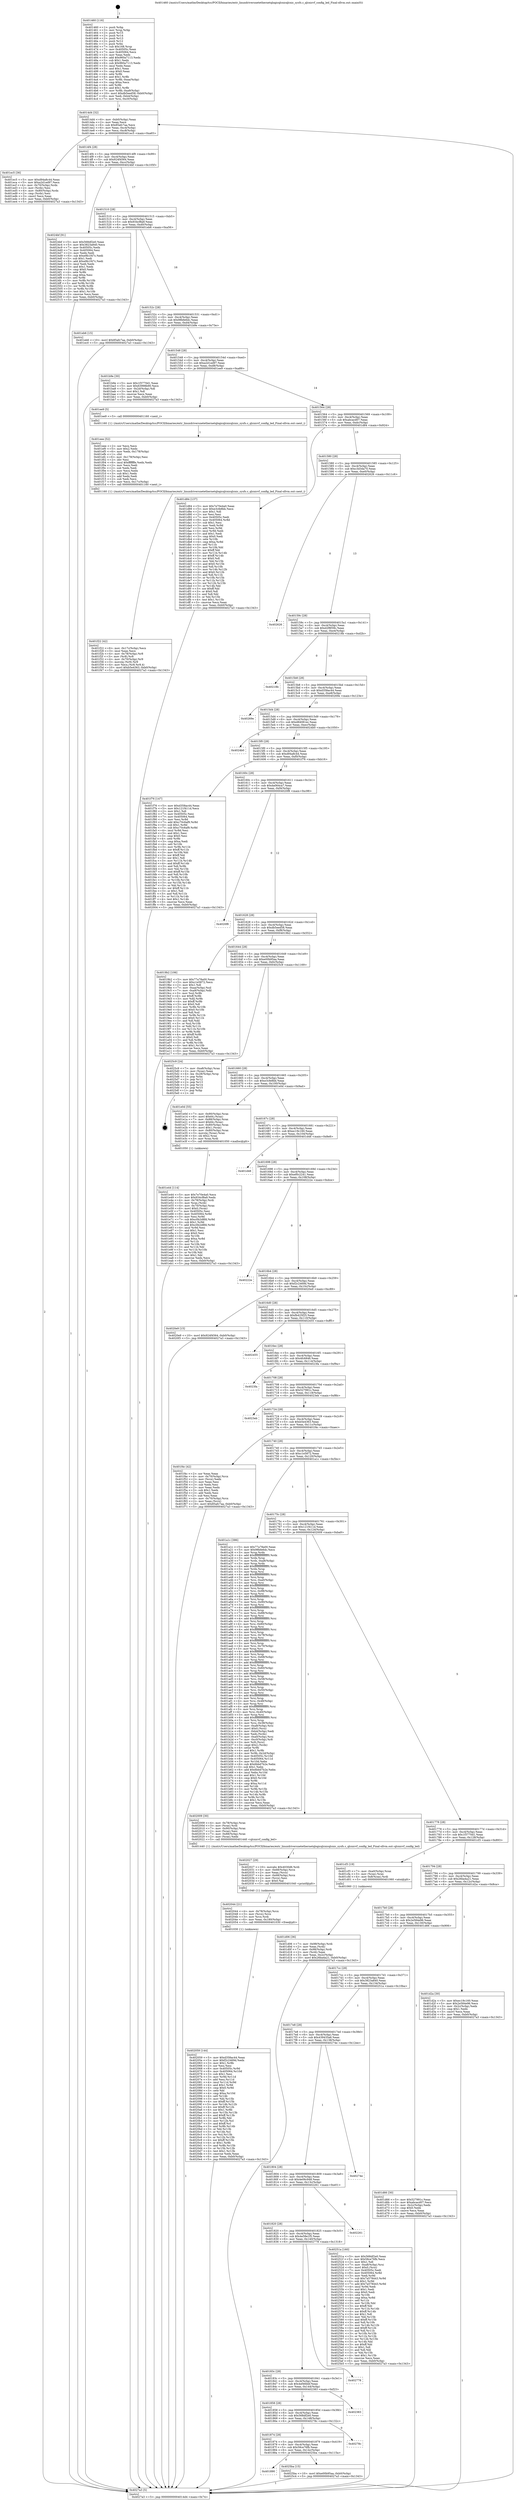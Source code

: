 digraph "0x401460" {
  label = "0x401460 (/mnt/c/Users/mathe/Desktop/tcc/POCII/binaries/extr_linuxdriversnetethernetqlogicqlcnicqlcnic_sysfs.c_qlcnicvf_config_led_Final-ollvm.out::main(0))"
  labelloc = "t"
  node[shape=record]

  Entry [label="",width=0.3,height=0.3,shape=circle,fillcolor=black,style=filled]
  "0x4014d4" [label="{
     0x4014d4 [32]\l
     | [instrs]\l
     &nbsp;&nbsp;0x4014d4 \<+6\>: mov -0xb0(%rbp),%eax\l
     &nbsp;&nbsp;0x4014da \<+2\>: mov %eax,%ecx\l
     &nbsp;&nbsp;0x4014dc \<+6\>: sub $0x85afc7aa,%ecx\l
     &nbsp;&nbsp;0x4014e2 \<+6\>: mov %eax,-0xc4(%rbp)\l
     &nbsp;&nbsp;0x4014e8 \<+6\>: mov %ecx,-0xc8(%rbp)\l
     &nbsp;&nbsp;0x4014ee \<+6\>: je 0000000000401ec5 \<main+0xa65\>\l
  }"]
  "0x401ec5" [label="{
     0x401ec5 [36]\l
     | [instrs]\l
     &nbsp;&nbsp;0x401ec5 \<+5\>: mov $0xd94a8c44,%eax\l
     &nbsp;&nbsp;0x401eca \<+5\>: mov $0xa2d1ed97,%ecx\l
     &nbsp;&nbsp;0x401ecf \<+4\>: mov -0x70(%rbp),%rdx\l
     &nbsp;&nbsp;0x401ed3 \<+2\>: mov (%rdx),%esi\l
     &nbsp;&nbsp;0x401ed5 \<+4\>: mov -0x80(%rbp),%rdx\l
     &nbsp;&nbsp;0x401ed9 \<+2\>: cmp (%rdx),%esi\l
     &nbsp;&nbsp;0x401edb \<+3\>: cmovl %ecx,%eax\l
     &nbsp;&nbsp;0x401ede \<+6\>: mov %eax,-0xb0(%rbp)\l
     &nbsp;&nbsp;0x401ee4 \<+5\>: jmp 00000000004027a3 \<main+0x1343\>\l
  }"]
  "0x4014f4" [label="{
     0x4014f4 [28]\l
     | [instrs]\l
     &nbsp;&nbsp;0x4014f4 \<+5\>: jmp 00000000004014f9 \<main+0x99\>\l
     &nbsp;&nbsp;0x4014f9 \<+6\>: mov -0xc4(%rbp),%eax\l
     &nbsp;&nbsp;0x4014ff \<+5\>: sub $0x924f4564,%eax\l
     &nbsp;&nbsp;0x401504 \<+6\>: mov %eax,-0xcc(%rbp)\l
     &nbsp;&nbsp;0x40150a \<+6\>: je 00000000004024bf \<main+0x105f\>\l
  }"]
  Exit [label="",width=0.3,height=0.3,shape=circle,fillcolor=black,style=filled,peripheries=2]
  "0x4024bf" [label="{
     0x4024bf [91]\l
     | [instrs]\l
     &nbsp;&nbsp;0x4024bf \<+5\>: mov $0x568df2e0,%eax\l
     &nbsp;&nbsp;0x4024c4 \<+5\>: mov $0x3823a840,%ecx\l
     &nbsp;&nbsp;0x4024c9 \<+7\>: mov 0x40505c,%edx\l
     &nbsp;&nbsp;0x4024d0 \<+7\>: mov 0x405064,%esi\l
     &nbsp;&nbsp;0x4024d7 \<+2\>: mov %edx,%edi\l
     &nbsp;&nbsp;0x4024d9 \<+6\>: sub $0xe9b1f47c,%edi\l
     &nbsp;&nbsp;0x4024df \<+3\>: sub $0x1,%edi\l
     &nbsp;&nbsp;0x4024e2 \<+6\>: add $0xe9b1f47c,%edi\l
     &nbsp;&nbsp;0x4024e8 \<+3\>: imul %edi,%edx\l
     &nbsp;&nbsp;0x4024eb \<+3\>: and $0x1,%edx\l
     &nbsp;&nbsp;0x4024ee \<+3\>: cmp $0x0,%edx\l
     &nbsp;&nbsp;0x4024f1 \<+4\>: sete %r8b\l
     &nbsp;&nbsp;0x4024f5 \<+3\>: cmp $0xa,%esi\l
     &nbsp;&nbsp;0x4024f8 \<+4\>: setl %r9b\l
     &nbsp;&nbsp;0x4024fc \<+3\>: mov %r8b,%r10b\l
     &nbsp;&nbsp;0x4024ff \<+3\>: and %r9b,%r10b\l
     &nbsp;&nbsp;0x402502 \<+3\>: xor %r9b,%r8b\l
     &nbsp;&nbsp;0x402505 \<+3\>: or %r8b,%r10b\l
     &nbsp;&nbsp;0x402508 \<+4\>: test $0x1,%r10b\l
     &nbsp;&nbsp;0x40250c \<+3\>: cmovne %ecx,%eax\l
     &nbsp;&nbsp;0x40250f \<+6\>: mov %eax,-0xb0(%rbp)\l
     &nbsp;&nbsp;0x402515 \<+5\>: jmp 00000000004027a3 \<main+0x1343\>\l
  }"]
  "0x401510" [label="{
     0x401510 [28]\l
     | [instrs]\l
     &nbsp;&nbsp;0x401510 \<+5\>: jmp 0000000000401515 \<main+0xb5\>\l
     &nbsp;&nbsp;0x401515 \<+6\>: mov -0xc4(%rbp),%eax\l
     &nbsp;&nbsp;0x40151b \<+5\>: sub $0x934cf8a9,%eax\l
     &nbsp;&nbsp;0x401520 \<+6\>: mov %eax,-0xd0(%rbp)\l
     &nbsp;&nbsp;0x401526 \<+6\>: je 0000000000401eb6 \<main+0xa56\>\l
  }"]
  "0x401890" [label="{
     0x401890\l
  }", style=dashed]
  "0x401eb6" [label="{
     0x401eb6 [15]\l
     | [instrs]\l
     &nbsp;&nbsp;0x401eb6 \<+10\>: movl $0x85afc7aa,-0xb0(%rbp)\l
     &nbsp;&nbsp;0x401ec0 \<+5\>: jmp 00000000004027a3 \<main+0x1343\>\l
  }"]
  "0x40152c" [label="{
     0x40152c [28]\l
     | [instrs]\l
     &nbsp;&nbsp;0x40152c \<+5\>: jmp 0000000000401531 \<main+0xd1\>\l
     &nbsp;&nbsp;0x401531 \<+6\>: mov -0xc4(%rbp),%eax\l
     &nbsp;&nbsp;0x401537 \<+5\>: sub $0x98bfe6dc,%eax\l
     &nbsp;&nbsp;0x40153c \<+6\>: mov %eax,-0xd4(%rbp)\l
     &nbsp;&nbsp;0x401542 \<+6\>: je 0000000000401b9e \<main+0x73e\>\l
  }"]
  "0x4025ba" [label="{
     0x4025ba [15]\l
     | [instrs]\l
     &nbsp;&nbsp;0x4025ba \<+10\>: movl $0xe00b95aa,-0xb0(%rbp)\l
     &nbsp;&nbsp;0x4025c4 \<+5\>: jmp 00000000004027a3 \<main+0x1343\>\l
  }"]
  "0x401b9e" [label="{
     0x401b9e [30]\l
     | [instrs]\l
     &nbsp;&nbsp;0x401b9e \<+5\>: mov $0x1f3770d1,%eax\l
     &nbsp;&nbsp;0x401ba3 \<+5\>: mov $0x63998b90,%ecx\l
     &nbsp;&nbsp;0x401ba8 \<+3\>: mov -0x2d(%rbp),%dl\l
     &nbsp;&nbsp;0x401bab \<+3\>: test $0x1,%dl\l
     &nbsp;&nbsp;0x401bae \<+3\>: cmovne %ecx,%eax\l
     &nbsp;&nbsp;0x401bb1 \<+6\>: mov %eax,-0xb0(%rbp)\l
     &nbsp;&nbsp;0x401bb7 \<+5\>: jmp 00000000004027a3 \<main+0x1343\>\l
  }"]
  "0x401548" [label="{
     0x401548 [28]\l
     | [instrs]\l
     &nbsp;&nbsp;0x401548 \<+5\>: jmp 000000000040154d \<main+0xed\>\l
     &nbsp;&nbsp;0x40154d \<+6\>: mov -0xc4(%rbp),%eax\l
     &nbsp;&nbsp;0x401553 \<+5\>: sub $0xa2d1ed97,%eax\l
     &nbsp;&nbsp;0x401558 \<+6\>: mov %eax,-0xd8(%rbp)\l
     &nbsp;&nbsp;0x40155e \<+6\>: je 0000000000401ee9 \<main+0xa89\>\l
  }"]
  "0x401874" [label="{
     0x401874 [28]\l
     | [instrs]\l
     &nbsp;&nbsp;0x401874 \<+5\>: jmp 0000000000401879 \<main+0x419\>\l
     &nbsp;&nbsp;0x401879 \<+6\>: mov -0xc4(%rbp),%eax\l
     &nbsp;&nbsp;0x40187f \<+5\>: sub $0x58ce76fb,%eax\l
     &nbsp;&nbsp;0x401884 \<+6\>: mov %eax,-0x14c(%rbp)\l
     &nbsp;&nbsp;0x40188a \<+6\>: je 00000000004025ba \<main+0x115a\>\l
  }"]
  "0x401ee9" [label="{
     0x401ee9 [5]\l
     | [instrs]\l
     &nbsp;&nbsp;0x401ee9 \<+5\>: call 0000000000401160 \<next_i\>\l
     | [calls]\l
     &nbsp;&nbsp;0x401160 \{1\} (/mnt/c/Users/mathe/Desktop/tcc/POCII/binaries/extr_linuxdriversnetethernetqlogicqlcnicqlcnic_sysfs.c_qlcnicvf_config_led_Final-ollvm.out::next_i)\l
  }"]
  "0x401564" [label="{
     0x401564 [28]\l
     | [instrs]\l
     &nbsp;&nbsp;0x401564 \<+5\>: jmp 0000000000401569 \<main+0x109\>\l
     &nbsp;&nbsp;0x401569 \<+6\>: mov -0xc4(%rbp),%eax\l
     &nbsp;&nbsp;0x40156f \<+5\>: sub $0xabcacd07,%eax\l
     &nbsp;&nbsp;0x401574 \<+6\>: mov %eax,-0xdc(%rbp)\l
     &nbsp;&nbsp;0x40157a \<+6\>: je 0000000000401d84 \<main+0x924\>\l
  }"]
  "0x40278c" [label="{
     0x40278c\l
  }", style=dashed]
  "0x401d84" [label="{
     0x401d84 [137]\l
     | [instrs]\l
     &nbsp;&nbsp;0x401d84 \<+5\>: mov $0x7e70e4a0,%eax\l
     &nbsp;&nbsp;0x401d89 \<+5\>: mov $0xe3cfe8bb,%ecx\l
     &nbsp;&nbsp;0x401d8e \<+2\>: mov $0x1,%dl\l
     &nbsp;&nbsp;0x401d90 \<+2\>: xor %esi,%esi\l
     &nbsp;&nbsp;0x401d92 \<+7\>: mov 0x40505c,%edi\l
     &nbsp;&nbsp;0x401d99 \<+8\>: mov 0x405064,%r8d\l
     &nbsp;&nbsp;0x401da1 \<+3\>: sub $0x1,%esi\l
     &nbsp;&nbsp;0x401da4 \<+3\>: mov %edi,%r9d\l
     &nbsp;&nbsp;0x401da7 \<+3\>: add %esi,%r9d\l
     &nbsp;&nbsp;0x401daa \<+4\>: imul %r9d,%edi\l
     &nbsp;&nbsp;0x401dae \<+3\>: and $0x1,%edi\l
     &nbsp;&nbsp;0x401db1 \<+3\>: cmp $0x0,%edi\l
     &nbsp;&nbsp;0x401db4 \<+4\>: sete %r10b\l
     &nbsp;&nbsp;0x401db8 \<+4\>: cmp $0xa,%r8d\l
     &nbsp;&nbsp;0x401dbc \<+4\>: setl %r11b\l
     &nbsp;&nbsp;0x401dc0 \<+3\>: mov %r10b,%bl\l
     &nbsp;&nbsp;0x401dc3 \<+3\>: xor $0xff,%bl\l
     &nbsp;&nbsp;0x401dc6 \<+3\>: mov %r11b,%r14b\l
     &nbsp;&nbsp;0x401dc9 \<+4\>: xor $0xff,%r14b\l
     &nbsp;&nbsp;0x401dcd \<+3\>: xor $0x0,%dl\l
     &nbsp;&nbsp;0x401dd0 \<+3\>: mov %bl,%r15b\l
     &nbsp;&nbsp;0x401dd3 \<+4\>: and $0x0,%r15b\l
     &nbsp;&nbsp;0x401dd7 \<+3\>: and %dl,%r10b\l
     &nbsp;&nbsp;0x401dda \<+3\>: mov %r14b,%r12b\l
     &nbsp;&nbsp;0x401ddd \<+4\>: and $0x0,%r12b\l
     &nbsp;&nbsp;0x401de1 \<+3\>: and %dl,%r11b\l
     &nbsp;&nbsp;0x401de4 \<+3\>: or %r10b,%r15b\l
     &nbsp;&nbsp;0x401de7 \<+3\>: or %r11b,%r12b\l
     &nbsp;&nbsp;0x401dea \<+3\>: xor %r12b,%r15b\l
     &nbsp;&nbsp;0x401ded \<+3\>: or %r14b,%bl\l
     &nbsp;&nbsp;0x401df0 \<+3\>: xor $0xff,%bl\l
     &nbsp;&nbsp;0x401df3 \<+3\>: or $0x0,%dl\l
     &nbsp;&nbsp;0x401df6 \<+2\>: and %dl,%bl\l
     &nbsp;&nbsp;0x401df8 \<+3\>: or %bl,%r15b\l
     &nbsp;&nbsp;0x401dfb \<+4\>: test $0x1,%r15b\l
     &nbsp;&nbsp;0x401dff \<+3\>: cmovne %ecx,%eax\l
     &nbsp;&nbsp;0x401e02 \<+6\>: mov %eax,-0xb0(%rbp)\l
     &nbsp;&nbsp;0x401e08 \<+5\>: jmp 00000000004027a3 \<main+0x1343\>\l
  }"]
  "0x401580" [label="{
     0x401580 [28]\l
     | [instrs]\l
     &nbsp;&nbsp;0x401580 \<+5\>: jmp 0000000000401585 \<main+0x125\>\l
     &nbsp;&nbsp;0x401585 \<+6\>: mov -0xc4(%rbp),%eax\l
     &nbsp;&nbsp;0x40158b \<+5\>: sub $0xc3d3da70,%eax\l
     &nbsp;&nbsp;0x401590 \<+6\>: mov %eax,-0xe0(%rbp)\l
     &nbsp;&nbsp;0x401596 \<+6\>: je 0000000000402626 \<main+0x11c6\>\l
  }"]
  "0x401858" [label="{
     0x401858 [28]\l
     | [instrs]\l
     &nbsp;&nbsp;0x401858 \<+5\>: jmp 000000000040185d \<main+0x3fd\>\l
     &nbsp;&nbsp;0x40185d \<+6\>: mov -0xc4(%rbp),%eax\l
     &nbsp;&nbsp;0x401863 \<+5\>: sub $0x568df2e0,%eax\l
     &nbsp;&nbsp;0x401868 \<+6\>: mov %eax,-0x148(%rbp)\l
     &nbsp;&nbsp;0x40186e \<+6\>: je 000000000040278c \<main+0x132c\>\l
  }"]
  "0x402626" [label="{
     0x402626\l
  }", style=dashed]
  "0x40159c" [label="{
     0x40159c [28]\l
     | [instrs]\l
     &nbsp;&nbsp;0x40159c \<+5\>: jmp 00000000004015a1 \<main+0x141\>\l
     &nbsp;&nbsp;0x4015a1 \<+6\>: mov -0xc4(%rbp),%eax\l
     &nbsp;&nbsp;0x4015a7 \<+5\>: sub $0xd2f8f39c,%eax\l
     &nbsp;&nbsp;0x4015ac \<+6\>: mov %eax,-0xe4(%rbp)\l
     &nbsp;&nbsp;0x4015b2 \<+6\>: je 000000000040218b \<main+0xd2b\>\l
  }"]
  "0x402383" [label="{
     0x402383\l
  }", style=dashed]
  "0x40218b" [label="{
     0x40218b\l
  }", style=dashed]
  "0x4015b8" [label="{
     0x4015b8 [28]\l
     | [instrs]\l
     &nbsp;&nbsp;0x4015b8 \<+5\>: jmp 00000000004015bd \<main+0x15d\>\l
     &nbsp;&nbsp;0x4015bd \<+6\>: mov -0xc4(%rbp),%eax\l
     &nbsp;&nbsp;0x4015c3 \<+5\>: sub $0xd358ac44,%eax\l
     &nbsp;&nbsp;0x4015c8 \<+6\>: mov %eax,-0xe8(%rbp)\l
     &nbsp;&nbsp;0x4015ce \<+6\>: je 000000000040269e \<main+0x123e\>\l
  }"]
  "0x40183c" [label="{
     0x40183c [28]\l
     | [instrs]\l
     &nbsp;&nbsp;0x40183c \<+5\>: jmp 0000000000401841 \<main+0x3e1\>\l
     &nbsp;&nbsp;0x401841 \<+6\>: mov -0xc4(%rbp),%eax\l
     &nbsp;&nbsp;0x401847 \<+5\>: sub $0x4ef46bbf,%eax\l
     &nbsp;&nbsp;0x40184c \<+6\>: mov %eax,-0x144(%rbp)\l
     &nbsp;&nbsp;0x401852 \<+6\>: je 0000000000402383 \<main+0xf23\>\l
  }"]
  "0x40269e" [label="{
     0x40269e\l
  }", style=dashed]
  "0x4015d4" [label="{
     0x4015d4 [28]\l
     | [instrs]\l
     &nbsp;&nbsp;0x4015d4 \<+5\>: jmp 00000000004015d9 \<main+0x179\>\l
     &nbsp;&nbsp;0x4015d9 \<+6\>: mov -0xc4(%rbp),%eax\l
     &nbsp;&nbsp;0x4015df \<+5\>: sub $0xd84081ec,%eax\l
     &nbsp;&nbsp;0x4015e4 \<+6\>: mov %eax,-0xec(%rbp)\l
     &nbsp;&nbsp;0x4015ea \<+6\>: je 00000000004024b0 \<main+0x1050\>\l
  }"]
  "0x402778" [label="{
     0x402778\l
  }", style=dashed]
  "0x4024b0" [label="{
     0x4024b0\l
  }", style=dashed]
  "0x4015f0" [label="{
     0x4015f0 [28]\l
     | [instrs]\l
     &nbsp;&nbsp;0x4015f0 \<+5\>: jmp 00000000004015f5 \<main+0x195\>\l
     &nbsp;&nbsp;0x4015f5 \<+6\>: mov -0xc4(%rbp),%eax\l
     &nbsp;&nbsp;0x4015fb \<+5\>: sub $0xd94a8c44,%eax\l
     &nbsp;&nbsp;0x401600 \<+6\>: mov %eax,-0xf0(%rbp)\l
     &nbsp;&nbsp;0x401606 \<+6\>: je 0000000000401f76 \<main+0xb16\>\l
  }"]
  "0x401820" [label="{
     0x401820 [28]\l
     | [instrs]\l
     &nbsp;&nbsp;0x401820 \<+5\>: jmp 0000000000401825 \<main+0x3c5\>\l
     &nbsp;&nbsp;0x401825 \<+6\>: mov -0xc4(%rbp),%eax\l
     &nbsp;&nbsp;0x40182b \<+5\>: sub $0x4e58e1f5,%eax\l
     &nbsp;&nbsp;0x401830 \<+6\>: mov %eax,-0x140(%rbp)\l
     &nbsp;&nbsp;0x401836 \<+6\>: je 0000000000402778 \<main+0x1318\>\l
  }"]
  "0x401f76" [label="{
     0x401f76 [147]\l
     | [instrs]\l
     &nbsp;&nbsp;0x401f76 \<+5\>: mov $0xd358ac44,%eax\l
     &nbsp;&nbsp;0x401f7b \<+5\>: mov $0x121f411d,%ecx\l
     &nbsp;&nbsp;0x401f80 \<+2\>: mov $0x1,%dl\l
     &nbsp;&nbsp;0x401f82 \<+7\>: mov 0x40505c,%esi\l
     &nbsp;&nbsp;0x401f89 \<+7\>: mov 0x405064,%edi\l
     &nbsp;&nbsp;0x401f90 \<+3\>: mov %esi,%r8d\l
     &nbsp;&nbsp;0x401f93 \<+7\>: add $0xc70c6af9,%r8d\l
     &nbsp;&nbsp;0x401f9a \<+4\>: sub $0x1,%r8d\l
     &nbsp;&nbsp;0x401f9e \<+7\>: sub $0xc70c6af9,%r8d\l
     &nbsp;&nbsp;0x401fa5 \<+4\>: imul %r8d,%esi\l
     &nbsp;&nbsp;0x401fa9 \<+3\>: and $0x1,%esi\l
     &nbsp;&nbsp;0x401fac \<+3\>: cmp $0x0,%esi\l
     &nbsp;&nbsp;0x401faf \<+4\>: sete %r9b\l
     &nbsp;&nbsp;0x401fb3 \<+3\>: cmp $0xa,%edi\l
     &nbsp;&nbsp;0x401fb6 \<+4\>: setl %r10b\l
     &nbsp;&nbsp;0x401fba \<+3\>: mov %r9b,%r11b\l
     &nbsp;&nbsp;0x401fbd \<+4\>: xor $0xff,%r11b\l
     &nbsp;&nbsp;0x401fc1 \<+3\>: mov %r10b,%bl\l
     &nbsp;&nbsp;0x401fc4 \<+3\>: xor $0xff,%bl\l
     &nbsp;&nbsp;0x401fc7 \<+3\>: xor $0x1,%dl\l
     &nbsp;&nbsp;0x401fca \<+3\>: mov %r11b,%r14b\l
     &nbsp;&nbsp;0x401fcd \<+4\>: and $0xff,%r14b\l
     &nbsp;&nbsp;0x401fd1 \<+3\>: and %dl,%r9b\l
     &nbsp;&nbsp;0x401fd4 \<+3\>: mov %bl,%r15b\l
     &nbsp;&nbsp;0x401fd7 \<+4\>: and $0xff,%r15b\l
     &nbsp;&nbsp;0x401fdb \<+3\>: and %dl,%r10b\l
     &nbsp;&nbsp;0x401fde \<+3\>: or %r9b,%r14b\l
     &nbsp;&nbsp;0x401fe1 \<+3\>: or %r10b,%r15b\l
     &nbsp;&nbsp;0x401fe4 \<+3\>: xor %r15b,%r14b\l
     &nbsp;&nbsp;0x401fe7 \<+3\>: or %bl,%r11b\l
     &nbsp;&nbsp;0x401fea \<+4\>: xor $0xff,%r11b\l
     &nbsp;&nbsp;0x401fee \<+3\>: or $0x1,%dl\l
     &nbsp;&nbsp;0x401ff1 \<+3\>: and %dl,%r11b\l
     &nbsp;&nbsp;0x401ff4 \<+3\>: or %r11b,%r14b\l
     &nbsp;&nbsp;0x401ff7 \<+4\>: test $0x1,%r14b\l
     &nbsp;&nbsp;0x401ffb \<+3\>: cmovne %ecx,%eax\l
     &nbsp;&nbsp;0x401ffe \<+6\>: mov %eax,-0xb0(%rbp)\l
     &nbsp;&nbsp;0x402004 \<+5\>: jmp 00000000004027a3 \<main+0x1343\>\l
  }"]
  "0x40160c" [label="{
     0x40160c [28]\l
     | [instrs]\l
     &nbsp;&nbsp;0x40160c \<+5\>: jmp 0000000000401611 \<main+0x1b1\>\l
     &nbsp;&nbsp;0x401611 \<+6\>: mov -0xc4(%rbp),%eax\l
     &nbsp;&nbsp;0x401617 \<+5\>: sub $0xda064ca7,%eax\l
     &nbsp;&nbsp;0x40161c \<+6\>: mov %eax,-0xf4(%rbp)\l
     &nbsp;&nbsp;0x401622 \<+6\>: je 00000000004020f8 \<main+0xc98\>\l
  }"]
  "0x402261" [label="{
     0x402261\l
  }", style=dashed]
  "0x4020f8" [label="{
     0x4020f8\l
  }", style=dashed]
  "0x401628" [label="{
     0x401628 [28]\l
     | [instrs]\l
     &nbsp;&nbsp;0x401628 \<+5\>: jmp 000000000040162d \<main+0x1cd\>\l
     &nbsp;&nbsp;0x40162d \<+6\>: mov -0xc4(%rbp),%eax\l
     &nbsp;&nbsp;0x401633 \<+5\>: sub $0xdb5eed58,%eax\l
     &nbsp;&nbsp;0x401638 \<+6\>: mov %eax,-0xf8(%rbp)\l
     &nbsp;&nbsp;0x40163e \<+6\>: je 00000000004019b2 \<main+0x552\>\l
  }"]
  "0x401804" [label="{
     0x401804 [28]\l
     | [instrs]\l
     &nbsp;&nbsp;0x401804 \<+5\>: jmp 0000000000401809 \<main+0x3a9\>\l
     &nbsp;&nbsp;0x401809 \<+6\>: mov -0xc4(%rbp),%eax\l
     &nbsp;&nbsp;0x40180f \<+5\>: sub $0x4e06c948,%eax\l
     &nbsp;&nbsp;0x401814 \<+6\>: mov %eax,-0x13c(%rbp)\l
     &nbsp;&nbsp;0x40181a \<+6\>: je 0000000000402261 \<main+0xe01\>\l
  }"]
  "0x4019b2" [label="{
     0x4019b2 [106]\l
     | [instrs]\l
     &nbsp;&nbsp;0x4019b2 \<+5\>: mov $0x77a78a00,%eax\l
     &nbsp;&nbsp;0x4019b7 \<+5\>: mov $0xc1e5872,%ecx\l
     &nbsp;&nbsp;0x4019bc \<+2\>: mov $0x1,%dl\l
     &nbsp;&nbsp;0x4019be \<+7\>: mov -0xaa(%rbp),%sil\l
     &nbsp;&nbsp;0x4019c5 \<+7\>: mov -0xa9(%rbp),%dil\l
     &nbsp;&nbsp;0x4019cc \<+3\>: mov %sil,%r8b\l
     &nbsp;&nbsp;0x4019cf \<+4\>: xor $0xff,%r8b\l
     &nbsp;&nbsp;0x4019d3 \<+3\>: mov %dil,%r9b\l
     &nbsp;&nbsp;0x4019d6 \<+4\>: xor $0xff,%r9b\l
     &nbsp;&nbsp;0x4019da \<+3\>: xor $0x0,%dl\l
     &nbsp;&nbsp;0x4019dd \<+3\>: mov %r8b,%r10b\l
     &nbsp;&nbsp;0x4019e0 \<+4\>: and $0x0,%r10b\l
     &nbsp;&nbsp;0x4019e4 \<+3\>: and %dl,%sil\l
     &nbsp;&nbsp;0x4019e7 \<+3\>: mov %r9b,%r11b\l
     &nbsp;&nbsp;0x4019ea \<+4\>: and $0x0,%r11b\l
     &nbsp;&nbsp;0x4019ee \<+3\>: and %dl,%dil\l
     &nbsp;&nbsp;0x4019f1 \<+3\>: or %sil,%r10b\l
     &nbsp;&nbsp;0x4019f4 \<+3\>: or %dil,%r11b\l
     &nbsp;&nbsp;0x4019f7 \<+3\>: xor %r11b,%r10b\l
     &nbsp;&nbsp;0x4019fa \<+3\>: or %r9b,%r8b\l
     &nbsp;&nbsp;0x4019fd \<+4\>: xor $0xff,%r8b\l
     &nbsp;&nbsp;0x401a01 \<+3\>: or $0x0,%dl\l
     &nbsp;&nbsp;0x401a04 \<+3\>: and %dl,%r8b\l
     &nbsp;&nbsp;0x401a07 \<+3\>: or %r8b,%r10b\l
     &nbsp;&nbsp;0x401a0a \<+4\>: test $0x1,%r10b\l
     &nbsp;&nbsp;0x401a0e \<+3\>: cmovne %ecx,%eax\l
     &nbsp;&nbsp;0x401a11 \<+6\>: mov %eax,-0xb0(%rbp)\l
     &nbsp;&nbsp;0x401a17 \<+5\>: jmp 00000000004027a3 \<main+0x1343\>\l
  }"]
  "0x401644" [label="{
     0x401644 [28]\l
     | [instrs]\l
     &nbsp;&nbsp;0x401644 \<+5\>: jmp 0000000000401649 \<main+0x1e9\>\l
     &nbsp;&nbsp;0x401649 \<+6\>: mov -0xc4(%rbp),%eax\l
     &nbsp;&nbsp;0x40164f \<+5\>: sub $0xe00b95aa,%eax\l
     &nbsp;&nbsp;0x401654 \<+6\>: mov %eax,-0xfc(%rbp)\l
     &nbsp;&nbsp;0x40165a \<+6\>: je 00000000004025c9 \<main+0x1169\>\l
  }"]
  "0x4027a3" [label="{
     0x4027a3 [5]\l
     | [instrs]\l
     &nbsp;&nbsp;0x4027a3 \<+5\>: jmp 00000000004014d4 \<main+0x74\>\l
  }"]
  "0x401460" [label="{
     0x401460 [116]\l
     | [instrs]\l
     &nbsp;&nbsp;0x401460 \<+1\>: push %rbp\l
     &nbsp;&nbsp;0x401461 \<+3\>: mov %rsp,%rbp\l
     &nbsp;&nbsp;0x401464 \<+2\>: push %r15\l
     &nbsp;&nbsp;0x401466 \<+2\>: push %r14\l
     &nbsp;&nbsp;0x401468 \<+2\>: push %r13\l
     &nbsp;&nbsp;0x40146a \<+2\>: push %r12\l
     &nbsp;&nbsp;0x40146c \<+1\>: push %rbx\l
     &nbsp;&nbsp;0x40146d \<+7\>: sub $0x168,%rsp\l
     &nbsp;&nbsp;0x401474 \<+7\>: mov 0x40505c,%eax\l
     &nbsp;&nbsp;0x40147b \<+7\>: mov 0x405064,%ecx\l
     &nbsp;&nbsp;0x401482 \<+2\>: mov %eax,%edx\l
     &nbsp;&nbsp;0x401484 \<+6\>: add $0x960a7113,%edx\l
     &nbsp;&nbsp;0x40148a \<+3\>: sub $0x1,%edx\l
     &nbsp;&nbsp;0x40148d \<+6\>: sub $0x960a7113,%edx\l
     &nbsp;&nbsp;0x401493 \<+3\>: imul %edx,%eax\l
     &nbsp;&nbsp;0x401496 \<+3\>: and $0x1,%eax\l
     &nbsp;&nbsp;0x401499 \<+3\>: cmp $0x0,%eax\l
     &nbsp;&nbsp;0x40149c \<+4\>: sete %r8b\l
     &nbsp;&nbsp;0x4014a0 \<+4\>: and $0x1,%r8b\l
     &nbsp;&nbsp;0x4014a4 \<+7\>: mov %r8b,-0xaa(%rbp)\l
     &nbsp;&nbsp;0x4014ab \<+3\>: cmp $0xa,%ecx\l
     &nbsp;&nbsp;0x4014ae \<+4\>: setl %r8b\l
     &nbsp;&nbsp;0x4014b2 \<+4\>: and $0x1,%r8b\l
     &nbsp;&nbsp;0x4014b6 \<+7\>: mov %r8b,-0xa9(%rbp)\l
     &nbsp;&nbsp;0x4014bd \<+10\>: movl $0xdb5eed58,-0xb0(%rbp)\l
     &nbsp;&nbsp;0x4014c7 \<+6\>: mov %edi,-0xb4(%rbp)\l
     &nbsp;&nbsp;0x4014cd \<+7\>: mov %rsi,-0xc0(%rbp)\l
  }"]
  "0x40274e" [label="{
     0x40274e\l
  }", style=dashed]
  "0x4025c9" [label="{
     0x4025c9 [24]\l
     | [instrs]\l
     &nbsp;&nbsp;0x4025c9 \<+7\>: mov -0xa8(%rbp),%rax\l
     &nbsp;&nbsp;0x4025d0 \<+2\>: mov (%rax),%eax\l
     &nbsp;&nbsp;0x4025d2 \<+4\>: lea -0x28(%rbp),%rsp\l
     &nbsp;&nbsp;0x4025d6 \<+1\>: pop %rbx\l
     &nbsp;&nbsp;0x4025d7 \<+2\>: pop %r12\l
     &nbsp;&nbsp;0x4025d9 \<+2\>: pop %r13\l
     &nbsp;&nbsp;0x4025db \<+2\>: pop %r14\l
     &nbsp;&nbsp;0x4025dd \<+2\>: pop %r15\l
     &nbsp;&nbsp;0x4025df \<+1\>: pop %rbp\l
     &nbsp;&nbsp;0x4025e0 \<+1\>: ret\l
  }"]
  "0x401660" [label="{
     0x401660 [28]\l
     | [instrs]\l
     &nbsp;&nbsp;0x401660 \<+5\>: jmp 0000000000401665 \<main+0x205\>\l
     &nbsp;&nbsp;0x401665 \<+6\>: mov -0xc4(%rbp),%eax\l
     &nbsp;&nbsp;0x40166b \<+5\>: sub $0xe3cfe8bb,%eax\l
     &nbsp;&nbsp;0x401670 \<+6\>: mov %eax,-0x100(%rbp)\l
     &nbsp;&nbsp;0x401676 \<+6\>: je 0000000000401e0d \<main+0x9ad\>\l
  }"]
  "0x4017e8" [label="{
     0x4017e8 [28]\l
     | [instrs]\l
     &nbsp;&nbsp;0x4017e8 \<+5\>: jmp 00000000004017ed \<main+0x38d\>\l
     &nbsp;&nbsp;0x4017ed \<+6\>: mov -0xc4(%rbp),%eax\l
     &nbsp;&nbsp;0x4017f3 \<+5\>: sub $0x439435a6,%eax\l
     &nbsp;&nbsp;0x4017f8 \<+6\>: mov %eax,-0x138(%rbp)\l
     &nbsp;&nbsp;0x4017fe \<+6\>: je 000000000040274e \<main+0x12ee\>\l
  }"]
  "0x401e0d" [label="{
     0x401e0d [55]\l
     | [instrs]\l
     &nbsp;&nbsp;0x401e0d \<+7\>: mov -0x90(%rbp),%rax\l
     &nbsp;&nbsp;0x401e14 \<+6\>: movl $0x64,(%rax)\l
     &nbsp;&nbsp;0x401e1a \<+7\>: mov -0x88(%rbp),%rax\l
     &nbsp;&nbsp;0x401e21 \<+6\>: movl $0x64,(%rax)\l
     &nbsp;&nbsp;0x401e27 \<+4\>: mov -0x80(%rbp),%rax\l
     &nbsp;&nbsp;0x401e2b \<+6\>: movl $0x1,(%rax)\l
     &nbsp;&nbsp;0x401e31 \<+4\>: mov -0x80(%rbp),%rax\l
     &nbsp;&nbsp;0x401e35 \<+3\>: movslq (%rax),%rax\l
     &nbsp;&nbsp;0x401e38 \<+4\>: shl $0x2,%rax\l
     &nbsp;&nbsp;0x401e3c \<+3\>: mov %rax,%rdi\l
     &nbsp;&nbsp;0x401e3f \<+5\>: call 0000000000401050 \<malloc@plt\>\l
     | [calls]\l
     &nbsp;&nbsp;0x401050 \{1\} (unknown)\l
  }"]
  "0x40167c" [label="{
     0x40167c [28]\l
     | [instrs]\l
     &nbsp;&nbsp;0x40167c \<+5\>: jmp 0000000000401681 \<main+0x221\>\l
     &nbsp;&nbsp;0x401681 \<+6\>: mov -0xc4(%rbp),%eax\l
     &nbsp;&nbsp;0x401687 \<+5\>: sub $0xec19c160,%eax\l
     &nbsp;&nbsp;0x40168c \<+6\>: mov %eax,-0x104(%rbp)\l
     &nbsp;&nbsp;0x401692 \<+6\>: je 0000000000401d48 \<main+0x8e8\>\l
  }"]
  "0x40251a" [label="{
     0x40251a [160]\l
     | [instrs]\l
     &nbsp;&nbsp;0x40251a \<+5\>: mov $0x568df2e0,%eax\l
     &nbsp;&nbsp;0x40251f \<+5\>: mov $0x58ce76fb,%ecx\l
     &nbsp;&nbsp;0x402524 \<+2\>: mov $0x1,%dl\l
     &nbsp;&nbsp;0x402526 \<+7\>: mov -0xa8(%rbp),%rsi\l
     &nbsp;&nbsp;0x40252d \<+6\>: movl $0x0,(%rsi)\l
     &nbsp;&nbsp;0x402533 \<+7\>: mov 0x40505c,%edi\l
     &nbsp;&nbsp;0x40253a \<+8\>: mov 0x405064,%r8d\l
     &nbsp;&nbsp;0x402542 \<+3\>: mov %edi,%r9d\l
     &nbsp;&nbsp;0x402545 \<+7\>: sub $0x7a578443,%r9d\l
     &nbsp;&nbsp;0x40254c \<+4\>: sub $0x1,%r9d\l
     &nbsp;&nbsp;0x402550 \<+7\>: add $0x7a578443,%r9d\l
     &nbsp;&nbsp;0x402557 \<+4\>: imul %r9d,%edi\l
     &nbsp;&nbsp;0x40255b \<+3\>: and $0x1,%edi\l
     &nbsp;&nbsp;0x40255e \<+3\>: cmp $0x0,%edi\l
     &nbsp;&nbsp;0x402561 \<+4\>: sete %r10b\l
     &nbsp;&nbsp;0x402565 \<+4\>: cmp $0xa,%r8d\l
     &nbsp;&nbsp;0x402569 \<+4\>: setl %r11b\l
     &nbsp;&nbsp;0x40256d \<+3\>: mov %r10b,%bl\l
     &nbsp;&nbsp;0x402570 \<+3\>: xor $0xff,%bl\l
     &nbsp;&nbsp;0x402573 \<+3\>: mov %r11b,%r14b\l
     &nbsp;&nbsp;0x402576 \<+4\>: xor $0xff,%r14b\l
     &nbsp;&nbsp;0x40257a \<+3\>: xor $0x1,%dl\l
     &nbsp;&nbsp;0x40257d \<+3\>: mov %bl,%r15b\l
     &nbsp;&nbsp;0x402580 \<+4\>: and $0xff,%r15b\l
     &nbsp;&nbsp;0x402584 \<+3\>: and %dl,%r10b\l
     &nbsp;&nbsp;0x402587 \<+3\>: mov %r14b,%r12b\l
     &nbsp;&nbsp;0x40258a \<+4\>: and $0xff,%r12b\l
     &nbsp;&nbsp;0x40258e \<+3\>: and %dl,%r11b\l
     &nbsp;&nbsp;0x402591 \<+3\>: or %r10b,%r15b\l
     &nbsp;&nbsp;0x402594 \<+3\>: or %r11b,%r12b\l
     &nbsp;&nbsp;0x402597 \<+3\>: xor %r12b,%r15b\l
     &nbsp;&nbsp;0x40259a \<+3\>: or %r14b,%bl\l
     &nbsp;&nbsp;0x40259d \<+3\>: xor $0xff,%bl\l
     &nbsp;&nbsp;0x4025a0 \<+3\>: or $0x1,%dl\l
     &nbsp;&nbsp;0x4025a3 \<+2\>: and %dl,%bl\l
     &nbsp;&nbsp;0x4025a5 \<+3\>: or %bl,%r15b\l
     &nbsp;&nbsp;0x4025a8 \<+4\>: test $0x1,%r15b\l
     &nbsp;&nbsp;0x4025ac \<+3\>: cmovne %ecx,%eax\l
     &nbsp;&nbsp;0x4025af \<+6\>: mov %eax,-0xb0(%rbp)\l
     &nbsp;&nbsp;0x4025b5 \<+5\>: jmp 00000000004027a3 \<main+0x1343\>\l
  }"]
  "0x401d48" [label="{
     0x401d48\l
  }", style=dashed]
  "0x401698" [label="{
     0x401698 [28]\l
     | [instrs]\l
     &nbsp;&nbsp;0x401698 \<+5\>: jmp 000000000040169d \<main+0x23d\>\l
     &nbsp;&nbsp;0x40169d \<+6\>: mov -0xc4(%rbp),%eax\l
     &nbsp;&nbsp;0x4016a3 \<+5\>: sub $0xef0c2241,%eax\l
     &nbsp;&nbsp;0x4016a8 \<+6\>: mov %eax,-0x108(%rbp)\l
     &nbsp;&nbsp;0x4016ae \<+6\>: je 000000000040222e \<main+0xdce\>\l
  }"]
  "0x402059" [label="{
     0x402059 [144]\l
     | [instrs]\l
     &nbsp;&nbsp;0x402059 \<+5\>: mov $0xd358ac44,%eax\l
     &nbsp;&nbsp;0x40205e \<+5\>: mov $0xf2c2469d,%edx\l
     &nbsp;&nbsp;0x402063 \<+3\>: mov $0x1,%r8b\l
     &nbsp;&nbsp;0x402066 \<+2\>: xor %esi,%esi\l
     &nbsp;&nbsp;0x402068 \<+8\>: mov 0x40505c,%r9d\l
     &nbsp;&nbsp;0x402070 \<+8\>: mov 0x405064,%r10d\l
     &nbsp;&nbsp;0x402078 \<+3\>: sub $0x1,%esi\l
     &nbsp;&nbsp;0x40207b \<+3\>: mov %r9d,%r11d\l
     &nbsp;&nbsp;0x40207e \<+3\>: add %esi,%r11d\l
     &nbsp;&nbsp;0x402081 \<+4\>: imul %r11d,%r9d\l
     &nbsp;&nbsp;0x402085 \<+4\>: and $0x1,%r9d\l
     &nbsp;&nbsp;0x402089 \<+4\>: cmp $0x0,%r9d\l
     &nbsp;&nbsp;0x40208d \<+3\>: sete %bl\l
     &nbsp;&nbsp;0x402090 \<+4\>: cmp $0xa,%r10d\l
     &nbsp;&nbsp;0x402094 \<+4\>: setl %r14b\l
     &nbsp;&nbsp;0x402098 \<+3\>: mov %bl,%r15b\l
     &nbsp;&nbsp;0x40209b \<+4\>: xor $0xff,%r15b\l
     &nbsp;&nbsp;0x40209f \<+3\>: mov %r14b,%r12b\l
     &nbsp;&nbsp;0x4020a2 \<+4\>: xor $0xff,%r12b\l
     &nbsp;&nbsp;0x4020a6 \<+4\>: xor $0x1,%r8b\l
     &nbsp;&nbsp;0x4020aa \<+3\>: mov %r15b,%r13b\l
     &nbsp;&nbsp;0x4020ad \<+4\>: and $0xff,%r13b\l
     &nbsp;&nbsp;0x4020b1 \<+3\>: and %r8b,%bl\l
     &nbsp;&nbsp;0x4020b4 \<+3\>: mov %r12b,%cl\l
     &nbsp;&nbsp;0x4020b7 \<+3\>: and $0xff,%cl\l
     &nbsp;&nbsp;0x4020ba \<+3\>: and %r8b,%r14b\l
     &nbsp;&nbsp;0x4020bd \<+3\>: or %bl,%r13b\l
     &nbsp;&nbsp;0x4020c0 \<+3\>: or %r14b,%cl\l
     &nbsp;&nbsp;0x4020c3 \<+3\>: xor %cl,%r13b\l
     &nbsp;&nbsp;0x4020c6 \<+3\>: or %r12b,%r15b\l
     &nbsp;&nbsp;0x4020c9 \<+4\>: xor $0xff,%r15b\l
     &nbsp;&nbsp;0x4020cd \<+4\>: or $0x1,%r8b\l
     &nbsp;&nbsp;0x4020d1 \<+3\>: and %r8b,%r15b\l
     &nbsp;&nbsp;0x4020d4 \<+3\>: or %r15b,%r13b\l
     &nbsp;&nbsp;0x4020d7 \<+4\>: test $0x1,%r13b\l
     &nbsp;&nbsp;0x4020db \<+3\>: cmovne %edx,%eax\l
     &nbsp;&nbsp;0x4020de \<+6\>: mov %eax,-0xb0(%rbp)\l
     &nbsp;&nbsp;0x4020e4 \<+5\>: jmp 00000000004027a3 \<main+0x1343\>\l
  }"]
  "0x40222e" [label="{
     0x40222e\l
  }", style=dashed]
  "0x4016b4" [label="{
     0x4016b4 [28]\l
     | [instrs]\l
     &nbsp;&nbsp;0x4016b4 \<+5\>: jmp 00000000004016b9 \<main+0x259\>\l
     &nbsp;&nbsp;0x4016b9 \<+6\>: mov -0xc4(%rbp),%eax\l
     &nbsp;&nbsp;0x4016bf \<+5\>: sub $0xf2c2469d,%eax\l
     &nbsp;&nbsp;0x4016c4 \<+6\>: mov %eax,-0x10c(%rbp)\l
     &nbsp;&nbsp;0x4016ca \<+6\>: je 00000000004020e9 \<main+0xc89\>\l
  }"]
  "0x402044" [label="{
     0x402044 [21]\l
     | [instrs]\l
     &nbsp;&nbsp;0x402044 \<+4\>: mov -0x78(%rbp),%rcx\l
     &nbsp;&nbsp;0x402048 \<+3\>: mov (%rcx),%rcx\l
     &nbsp;&nbsp;0x40204b \<+3\>: mov %rcx,%rdi\l
     &nbsp;&nbsp;0x40204e \<+6\>: mov %eax,-0x180(%rbp)\l
     &nbsp;&nbsp;0x402054 \<+5\>: call 0000000000401030 \<free@plt\>\l
     | [calls]\l
     &nbsp;&nbsp;0x401030 \{1\} (unknown)\l
  }"]
  "0x4020e9" [label="{
     0x4020e9 [15]\l
     | [instrs]\l
     &nbsp;&nbsp;0x4020e9 \<+10\>: movl $0x924f4564,-0xb0(%rbp)\l
     &nbsp;&nbsp;0x4020f3 \<+5\>: jmp 00000000004027a3 \<main+0x1343\>\l
  }"]
  "0x4016d0" [label="{
     0x4016d0 [28]\l
     | [instrs]\l
     &nbsp;&nbsp;0x4016d0 \<+5\>: jmp 00000000004016d5 \<main+0x275\>\l
     &nbsp;&nbsp;0x4016d5 \<+6\>: mov -0xc4(%rbp),%eax\l
     &nbsp;&nbsp;0x4016db \<+5\>: sub $0xfb425f25,%eax\l
     &nbsp;&nbsp;0x4016e0 \<+6\>: mov %eax,-0x110(%rbp)\l
     &nbsp;&nbsp;0x4016e6 \<+6\>: je 0000000000402455 \<main+0xff5\>\l
  }"]
  "0x402027" [label="{
     0x402027 [29]\l
     | [instrs]\l
     &nbsp;&nbsp;0x402027 \<+10\>: movabs $0x4030d6,%rdi\l
     &nbsp;&nbsp;0x402031 \<+4\>: mov -0x68(%rbp),%rcx\l
     &nbsp;&nbsp;0x402035 \<+2\>: mov %eax,(%rcx)\l
     &nbsp;&nbsp;0x402037 \<+4\>: mov -0x68(%rbp),%rcx\l
     &nbsp;&nbsp;0x40203b \<+2\>: mov (%rcx),%esi\l
     &nbsp;&nbsp;0x40203d \<+2\>: mov $0x0,%al\l
     &nbsp;&nbsp;0x40203f \<+5\>: call 0000000000401040 \<printf@plt\>\l
     | [calls]\l
     &nbsp;&nbsp;0x401040 \{1\} (unknown)\l
  }"]
  "0x402455" [label="{
     0x402455\l
  }", style=dashed]
  "0x4016ec" [label="{
     0x4016ec [28]\l
     | [instrs]\l
     &nbsp;&nbsp;0x4016ec \<+5\>: jmp 00000000004016f1 \<main+0x291\>\l
     &nbsp;&nbsp;0x4016f1 \<+6\>: mov -0xc4(%rbp),%eax\l
     &nbsp;&nbsp;0x4016f7 \<+5\>: sub $0x4fc6846,%eax\l
     &nbsp;&nbsp;0x4016fc \<+6\>: mov %eax,-0x114(%rbp)\l
     &nbsp;&nbsp;0x401702 \<+6\>: je 00000000004023fa \<main+0xf9a\>\l
  }"]
  "0x401f22" [label="{
     0x401f22 [42]\l
     | [instrs]\l
     &nbsp;&nbsp;0x401f22 \<+6\>: mov -0x17c(%rbp),%ecx\l
     &nbsp;&nbsp;0x401f28 \<+3\>: imul %eax,%ecx\l
     &nbsp;&nbsp;0x401f2b \<+4\>: mov -0x78(%rbp),%r8\l
     &nbsp;&nbsp;0x401f2f \<+3\>: mov (%r8),%r8\l
     &nbsp;&nbsp;0x401f32 \<+4\>: mov -0x70(%rbp),%r9\l
     &nbsp;&nbsp;0x401f36 \<+3\>: movslq (%r9),%r9\l
     &nbsp;&nbsp;0x401f39 \<+4\>: mov %ecx,(%r8,%r9,4)\l
     &nbsp;&nbsp;0x401f3d \<+10\>: movl $0xb5e4363,-0xb0(%rbp)\l
     &nbsp;&nbsp;0x401f47 \<+5\>: jmp 00000000004027a3 \<main+0x1343\>\l
  }"]
  "0x4023fa" [label="{
     0x4023fa\l
  }", style=dashed]
  "0x401708" [label="{
     0x401708 [28]\l
     | [instrs]\l
     &nbsp;&nbsp;0x401708 \<+5\>: jmp 000000000040170d \<main+0x2ad\>\l
     &nbsp;&nbsp;0x40170d \<+6\>: mov -0xc4(%rbp),%eax\l
     &nbsp;&nbsp;0x401713 \<+5\>: sub $0x527991c,%eax\l
     &nbsp;&nbsp;0x401718 \<+6\>: mov %eax,-0x118(%rbp)\l
     &nbsp;&nbsp;0x40171e \<+6\>: je 00000000004023eb \<main+0xf8b\>\l
  }"]
  "0x401eee" [label="{
     0x401eee [52]\l
     | [instrs]\l
     &nbsp;&nbsp;0x401eee \<+2\>: xor %ecx,%ecx\l
     &nbsp;&nbsp;0x401ef0 \<+5\>: mov $0x2,%edx\l
     &nbsp;&nbsp;0x401ef5 \<+6\>: mov %edx,-0x178(%rbp)\l
     &nbsp;&nbsp;0x401efb \<+1\>: cltd\l
     &nbsp;&nbsp;0x401efc \<+6\>: mov -0x178(%rbp),%esi\l
     &nbsp;&nbsp;0x401f02 \<+2\>: idiv %esi\l
     &nbsp;&nbsp;0x401f04 \<+6\>: imul $0xfffffffe,%edx,%edx\l
     &nbsp;&nbsp;0x401f0a \<+2\>: mov %ecx,%edi\l
     &nbsp;&nbsp;0x401f0c \<+2\>: sub %edx,%edi\l
     &nbsp;&nbsp;0x401f0e \<+2\>: mov %ecx,%edx\l
     &nbsp;&nbsp;0x401f10 \<+3\>: sub $0x1,%edx\l
     &nbsp;&nbsp;0x401f13 \<+2\>: add %edx,%edi\l
     &nbsp;&nbsp;0x401f15 \<+2\>: sub %edi,%ecx\l
     &nbsp;&nbsp;0x401f17 \<+6\>: mov %ecx,-0x17c(%rbp)\l
     &nbsp;&nbsp;0x401f1d \<+5\>: call 0000000000401160 \<next_i\>\l
     | [calls]\l
     &nbsp;&nbsp;0x401160 \{1\} (/mnt/c/Users/mathe/Desktop/tcc/POCII/binaries/extr_linuxdriversnetethernetqlogicqlcnicqlcnic_sysfs.c_qlcnicvf_config_led_Final-ollvm.out::next_i)\l
  }"]
  "0x4023eb" [label="{
     0x4023eb\l
  }", style=dashed]
  "0x401724" [label="{
     0x401724 [28]\l
     | [instrs]\l
     &nbsp;&nbsp;0x401724 \<+5\>: jmp 0000000000401729 \<main+0x2c9\>\l
     &nbsp;&nbsp;0x401729 \<+6\>: mov -0xc4(%rbp),%eax\l
     &nbsp;&nbsp;0x40172f \<+5\>: sub $0xb5e4363,%eax\l
     &nbsp;&nbsp;0x401734 \<+6\>: mov %eax,-0x11c(%rbp)\l
     &nbsp;&nbsp;0x40173a \<+6\>: je 0000000000401f4c \<main+0xaec\>\l
  }"]
  "0x401e44" [label="{
     0x401e44 [114]\l
     | [instrs]\l
     &nbsp;&nbsp;0x401e44 \<+5\>: mov $0x7e70e4a0,%ecx\l
     &nbsp;&nbsp;0x401e49 \<+5\>: mov $0x934cf8a9,%edx\l
     &nbsp;&nbsp;0x401e4e \<+4\>: mov -0x78(%rbp),%rdi\l
     &nbsp;&nbsp;0x401e52 \<+3\>: mov %rax,(%rdi)\l
     &nbsp;&nbsp;0x401e55 \<+4\>: mov -0x70(%rbp),%rax\l
     &nbsp;&nbsp;0x401e59 \<+6\>: movl $0x0,(%rax)\l
     &nbsp;&nbsp;0x401e5f \<+7\>: mov 0x40505c,%esi\l
     &nbsp;&nbsp;0x401e66 \<+8\>: mov 0x405064,%r8d\l
     &nbsp;&nbsp;0x401e6e \<+3\>: mov %esi,%r9d\l
     &nbsp;&nbsp;0x401e71 \<+7\>: sub $0xc0b2d8fd,%r9d\l
     &nbsp;&nbsp;0x401e78 \<+4\>: sub $0x1,%r9d\l
     &nbsp;&nbsp;0x401e7c \<+7\>: add $0xc0b2d8fd,%r9d\l
     &nbsp;&nbsp;0x401e83 \<+4\>: imul %r9d,%esi\l
     &nbsp;&nbsp;0x401e87 \<+3\>: and $0x1,%esi\l
     &nbsp;&nbsp;0x401e8a \<+3\>: cmp $0x0,%esi\l
     &nbsp;&nbsp;0x401e8d \<+4\>: sete %r10b\l
     &nbsp;&nbsp;0x401e91 \<+4\>: cmp $0xa,%r8d\l
     &nbsp;&nbsp;0x401e95 \<+4\>: setl %r11b\l
     &nbsp;&nbsp;0x401e99 \<+3\>: mov %r10b,%bl\l
     &nbsp;&nbsp;0x401e9c \<+3\>: and %r11b,%bl\l
     &nbsp;&nbsp;0x401e9f \<+3\>: xor %r11b,%r10b\l
     &nbsp;&nbsp;0x401ea2 \<+3\>: or %r10b,%bl\l
     &nbsp;&nbsp;0x401ea5 \<+3\>: test $0x1,%bl\l
     &nbsp;&nbsp;0x401ea8 \<+3\>: cmovne %edx,%ecx\l
     &nbsp;&nbsp;0x401eab \<+6\>: mov %ecx,-0xb0(%rbp)\l
     &nbsp;&nbsp;0x401eb1 \<+5\>: jmp 00000000004027a3 \<main+0x1343\>\l
  }"]
  "0x401f4c" [label="{
     0x401f4c [42]\l
     | [instrs]\l
     &nbsp;&nbsp;0x401f4c \<+2\>: xor %eax,%eax\l
     &nbsp;&nbsp;0x401f4e \<+4\>: mov -0x70(%rbp),%rcx\l
     &nbsp;&nbsp;0x401f52 \<+2\>: mov (%rcx),%edx\l
     &nbsp;&nbsp;0x401f54 \<+2\>: mov %eax,%esi\l
     &nbsp;&nbsp;0x401f56 \<+2\>: sub %edx,%esi\l
     &nbsp;&nbsp;0x401f58 \<+2\>: mov %eax,%edx\l
     &nbsp;&nbsp;0x401f5a \<+3\>: sub $0x1,%edx\l
     &nbsp;&nbsp;0x401f5d \<+2\>: add %edx,%esi\l
     &nbsp;&nbsp;0x401f5f \<+2\>: sub %esi,%eax\l
     &nbsp;&nbsp;0x401f61 \<+4\>: mov -0x70(%rbp),%rcx\l
     &nbsp;&nbsp;0x401f65 \<+2\>: mov %eax,(%rcx)\l
     &nbsp;&nbsp;0x401f67 \<+10\>: movl $0x85afc7aa,-0xb0(%rbp)\l
     &nbsp;&nbsp;0x401f71 \<+5\>: jmp 00000000004027a3 \<main+0x1343\>\l
  }"]
  "0x401740" [label="{
     0x401740 [28]\l
     | [instrs]\l
     &nbsp;&nbsp;0x401740 \<+5\>: jmp 0000000000401745 \<main+0x2e5\>\l
     &nbsp;&nbsp;0x401745 \<+6\>: mov -0xc4(%rbp),%eax\l
     &nbsp;&nbsp;0x40174b \<+5\>: sub $0xc1e5872,%eax\l
     &nbsp;&nbsp;0x401750 \<+6\>: mov %eax,-0x120(%rbp)\l
     &nbsp;&nbsp;0x401756 \<+6\>: je 0000000000401a1c \<main+0x5bc\>\l
  }"]
  "0x4017cc" [label="{
     0x4017cc [28]\l
     | [instrs]\l
     &nbsp;&nbsp;0x4017cc \<+5\>: jmp 00000000004017d1 \<main+0x371\>\l
     &nbsp;&nbsp;0x4017d1 \<+6\>: mov -0xc4(%rbp),%eax\l
     &nbsp;&nbsp;0x4017d7 \<+5\>: sub $0x3823a840,%eax\l
     &nbsp;&nbsp;0x4017dc \<+6\>: mov %eax,-0x134(%rbp)\l
     &nbsp;&nbsp;0x4017e2 \<+6\>: je 000000000040251a \<main+0x10ba\>\l
  }"]
  "0x401a1c" [label="{
     0x401a1c [386]\l
     | [instrs]\l
     &nbsp;&nbsp;0x401a1c \<+5\>: mov $0x77a78a00,%eax\l
     &nbsp;&nbsp;0x401a21 \<+5\>: mov $0x98bfe6dc,%ecx\l
     &nbsp;&nbsp;0x401a26 \<+3\>: mov %rsp,%rdx\l
     &nbsp;&nbsp;0x401a29 \<+4\>: add $0xfffffffffffffff0,%rdx\l
     &nbsp;&nbsp;0x401a2d \<+3\>: mov %rdx,%rsp\l
     &nbsp;&nbsp;0x401a30 \<+7\>: mov %rdx,-0xa8(%rbp)\l
     &nbsp;&nbsp;0x401a37 \<+3\>: mov %rsp,%rdx\l
     &nbsp;&nbsp;0x401a3a \<+4\>: add $0xfffffffffffffff0,%rdx\l
     &nbsp;&nbsp;0x401a3e \<+3\>: mov %rdx,%rsp\l
     &nbsp;&nbsp;0x401a41 \<+3\>: mov %rsp,%rsi\l
     &nbsp;&nbsp;0x401a44 \<+4\>: add $0xfffffffffffffff0,%rsi\l
     &nbsp;&nbsp;0x401a48 \<+3\>: mov %rsi,%rsp\l
     &nbsp;&nbsp;0x401a4b \<+7\>: mov %rsi,-0xa0(%rbp)\l
     &nbsp;&nbsp;0x401a52 \<+3\>: mov %rsp,%rsi\l
     &nbsp;&nbsp;0x401a55 \<+4\>: add $0xfffffffffffffff0,%rsi\l
     &nbsp;&nbsp;0x401a59 \<+3\>: mov %rsi,%rsp\l
     &nbsp;&nbsp;0x401a5c \<+7\>: mov %rsi,-0x98(%rbp)\l
     &nbsp;&nbsp;0x401a63 \<+3\>: mov %rsp,%rsi\l
     &nbsp;&nbsp;0x401a66 \<+4\>: add $0xfffffffffffffff0,%rsi\l
     &nbsp;&nbsp;0x401a6a \<+3\>: mov %rsi,%rsp\l
     &nbsp;&nbsp;0x401a6d \<+7\>: mov %rsi,-0x90(%rbp)\l
     &nbsp;&nbsp;0x401a74 \<+3\>: mov %rsp,%rsi\l
     &nbsp;&nbsp;0x401a77 \<+4\>: add $0xfffffffffffffff0,%rsi\l
     &nbsp;&nbsp;0x401a7b \<+3\>: mov %rsi,%rsp\l
     &nbsp;&nbsp;0x401a7e \<+7\>: mov %rsi,-0x88(%rbp)\l
     &nbsp;&nbsp;0x401a85 \<+3\>: mov %rsp,%rsi\l
     &nbsp;&nbsp;0x401a88 \<+4\>: add $0xfffffffffffffff0,%rsi\l
     &nbsp;&nbsp;0x401a8c \<+3\>: mov %rsi,%rsp\l
     &nbsp;&nbsp;0x401a8f \<+4\>: mov %rsi,-0x80(%rbp)\l
     &nbsp;&nbsp;0x401a93 \<+3\>: mov %rsp,%rsi\l
     &nbsp;&nbsp;0x401a96 \<+4\>: add $0xfffffffffffffff0,%rsi\l
     &nbsp;&nbsp;0x401a9a \<+3\>: mov %rsi,%rsp\l
     &nbsp;&nbsp;0x401a9d \<+4\>: mov %rsi,-0x78(%rbp)\l
     &nbsp;&nbsp;0x401aa1 \<+3\>: mov %rsp,%rsi\l
     &nbsp;&nbsp;0x401aa4 \<+4\>: add $0xfffffffffffffff0,%rsi\l
     &nbsp;&nbsp;0x401aa8 \<+3\>: mov %rsi,%rsp\l
     &nbsp;&nbsp;0x401aab \<+4\>: mov %rsi,-0x70(%rbp)\l
     &nbsp;&nbsp;0x401aaf \<+3\>: mov %rsp,%rsi\l
     &nbsp;&nbsp;0x401ab2 \<+4\>: add $0xfffffffffffffff0,%rsi\l
     &nbsp;&nbsp;0x401ab6 \<+3\>: mov %rsi,%rsp\l
     &nbsp;&nbsp;0x401ab9 \<+4\>: mov %rsi,-0x68(%rbp)\l
     &nbsp;&nbsp;0x401abd \<+3\>: mov %rsp,%rsi\l
     &nbsp;&nbsp;0x401ac0 \<+4\>: add $0xfffffffffffffff0,%rsi\l
     &nbsp;&nbsp;0x401ac4 \<+3\>: mov %rsi,%rsp\l
     &nbsp;&nbsp;0x401ac7 \<+4\>: mov %rsi,-0x60(%rbp)\l
     &nbsp;&nbsp;0x401acb \<+3\>: mov %rsp,%rsi\l
     &nbsp;&nbsp;0x401ace \<+4\>: add $0xfffffffffffffff0,%rsi\l
     &nbsp;&nbsp;0x401ad2 \<+3\>: mov %rsi,%rsp\l
     &nbsp;&nbsp;0x401ad5 \<+4\>: mov %rsi,-0x58(%rbp)\l
     &nbsp;&nbsp;0x401ad9 \<+3\>: mov %rsp,%rsi\l
     &nbsp;&nbsp;0x401adc \<+4\>: add $0xfffffffffffffff0,%rsi\l
     &nbsp;&nbsp;0x401ae0 \<+3\>: mov %rsi,%rsp\l
     &nbsp;&nbsp;0x401ae3 \<+4\>: mov %rsi,-0x50(%rbp)\l
     &nbsp;&nbsp;0x401ae7 \<+3\>: mov %rsp,%rsi\l
     &nbsp;&nbsp;0x401aea \<+4\>: add $0xfffffffffffffff0,%rsi\l
     &nbsp;&nbsp;0x401aee \<+3\>: mov %rsi,%rsp\l
     &nbsp;&nbsp;0x401af1 \<+4\>: mov %rsi,-0x48(%rbp)\l
     &nbsp;&nbsp;0x401af5 \<+3\>: mov %rsp,%rsi\l
     &nbsp;&nbsp;0x401af8 \<+4\>: add $0xfffffffffffffff0,%rsi\l
     &nbsp;&nbsp;0x401afc \<+3\>: mov %rsi,%rsp\l
     &nbsp;&nbsp;0x401aff \<+4\>: mov %rsi,-0x40(%rbp)\l
     &nbsp;&nbsp;0x401b03 \<+3\>: mov %rsp,%rsi\l
     &nbsp;&nbsp;0x401b06 \<+4\>: add $0xfffffffffffffff0,%rsi\l
     &nbsp;&nbsp;0x401b0a \<+3\>: mov %rsi,%rsp\l
     &nbsp;&nbsp;0x401b0d \<+4\>: mov %rsi,-0x38(%rbp)\l
     &nbsp;&nbsp;0x401b11 \<+7\>: mov -0xa8(%rbp),%rsi\l
     &nbsp;&nbsp;0x401b18 \<+6\>: movl $0x0,(%rsi)\l
     &nbsp;&nbsp;0x401b1e \<+6\>: mov -0xb4(%rbp),%edi\l
     &nbsp;&nbsp;0x401b24 \<+2\>: mov %edi,(%rdx)\l
     &nbsp;&nbsp;0x401b26 \<+7\>: mov -0xa0(%rbp),%rsi\l
     &nbsp;&nbsp;0x401b2d \<+7\>: mov -0xc0(%rbp),%r8\l
     &nbsp;&nbsp;0x401b34 \<+3\>: mov %r8,(%rsi)\l
     &nbsp;&nbsp;0x401b37 \<+3\>: cmpl $0x2,(%rdx)\l
     &nbsp;&nbsp;0x401b3a \<+4\>: setne %r9b\l
     &nbsp;&nbsp;0x401b3e \<+4\>: and $0x1,%r9b\l
     &nbsp;&nbsp;0x401b42 \<+4\>: mov %r9b,-0x2d(%rbp)\l
     &nbsp;&nbsp;0x401b46 \<+8\>: mov 0x40505c,%r10d\l
     &nbsp;&nbsp;0x401b4e \<+8\>: mov 0x405064,%r11d\l
     &nbsp;&nbsp;0x401b56 \<+3\>: mov %r10d,%ebx\l
     &nbsp;&nbsp;0x401b59 \<+6\>: sub $0x6bbd7b2e,%ebx\l
     &nbsp;&nbsp;0x401b5f \<+3\>: sub $0x1,%ebx\l
     &nbsp;&nbsp;0x401b62 \<+6\>: add $0x6bbd7b2e,%ebx\l
     &nbsp;&nbsp;0x401b68 \<+4\>: imul %ebx,%r10d\l
     &nbsp;&nbsp;0x401b6c \<+4\>: and $0x1,%r10d\l
     &nbsp;&nbsp;0x401b70 \<+4\>: cmp $0x0,%r10d\l
     &nbsp;&nbsp;0x401b74 \<+4\>: sete %r9b\l
     &nbsp;&nbsp;0x401b78 \<+4\>: cmp $0xa,%r11d\l
     &nbsp;&nbsp;0x401b7c \<+4\>: setl %r14b\l
     &nbsp;&nbsp;0x401b80 \<+3\>: mov %r9b,%r15b\l
     &nbsp;&nbsp;0x401b83 \<+3\>: and %r14b,%r15b\l
     &nbsp;&nbsp;0x401b86 \<+3\>: xor %r14b,%r9b\l
     &nbsp;&nbsp;0x401b89 \<+3\>: or %r9b,%r15b\l
     &nbsp;&nbsp;0x401b8c \<+4\>: test $0x1,%r15b\l
     &nbsp;&nbsp;0x401b90 \<+3\>: cmovne %ecx,%eax\l
     &nbsp;&nbsp;0x401b93 \<+6\>: mov %eax,-0xb0(%rbp)\l
     &nbsp;&nbsp;0x401b99 \<+5\>: jmp 00000000004027a3 \<main+0x1343\>\l
  }"]
  "0x40175c" [label="{
     0x40175c [28]\l
     | [instrs]\l
     &nbsp;&nbsp;0x40175c \<+5\>: jmp 0000000000401761 \<main+0x301\>\l
     &nbsp;&nbsp;0x401761 \<+6\>: mov -0xc4(%rbp),%eax\l
     &nbsp;&nbsp;0x401767 \<+5\>: sub $0x121f411d,%eax\l
     &nbsp;&nbsp;0x40176c \<+6\>: mov %eax,-0x124(%rbp)\l
     &nbsp;&nbsp;0x401772 \<+6\>: je 0000000000402009 \<main+0xba9\>\l
  }"]
  "0x401d66" [label="{
     0x401d66 [30]\l
     | [instrs]\l
     &nbsp;&nbsp;0x401d66 \<+5\>: mov $0x527991c,%eax\l
     &nbsp;&nbsp;0x401d6b \<+5\>: mov $0xabcacd07,%ecx\l
     &nbsp;&nbsp;0x401d70 \<+3\>: mov -0x2c(%rbp),%edx\l
     &nbsp;&nbsp;0x401d73 \<+3\>: cmp $0x0,%edx\l
     &nbsp;&nbsp;0x401d76 \<+3\>: cmove %ecx,%eax\l
     &nbsp;&nbsp;0x401d79 \<+6\>: mov %eax,-0xb0(%rbp)\l
     &nbsp;&nbsp;0x401d7f \<+5\>: jmp 00000000004027a3 \<main+0x1343\>\l
  }"]
  "0x4017b0" [label="{
     0x4017b0 [28]\l
     | [instrs]\l
     &nbsp;&nbsp;0x4017b0 \<+5\>: jmp 00000000004017b5 \<main+0x355\>\l
     &nbsp;&nbsp;0x4017b5 \<+6\>: mov -0xc4(%rbp),%eax\l
     &nbsp;&nbsp;0x4017bb \<+5\>: sub $0x2e584e96,%eax\l
     &nbsp;&nbsp;0x4017c0 \<+6\>: mov %eax,-0x130(%rbp)\l
     &nbsp;&nbsp;0x4017c6 \<+6\>: je 0000000000401d66 \<main+0x906\>\l
  }"]
  "0x402009" [label="{
     0x402009 [30]\l
     | [instrs]\l
     &nbsp;&nbsp;0x402009 \<+4\>: mov -0x78(%rbp),%rax\l
     &nbsp;&nbsp;0x40200d \<+3\>: mov (%rax),%rdi\l
     &nbsp;&nbsp;0x402010 \<+7\>: mov -0x90(%rbp),%rax\l
     &nbsp;&nbsp;0x402017 \<+2\>: mov (%rax),%esi\l
     &nbsp;&nbsp;0x402019 \<+7\>: mov -0x88(%rbp),%rax\l
     &nbsp;&nbsp;0x402020 \<+2\>: mov (%rax),%edx\l
     &nbsp;&nbsp;0x402022 \<+5\>: call 0000000000401440 \<qlcnicvf_config_led\>\l
     | [calls]\l
     &nbsp;&nbsp;0x401440 \{1\} (/mnt/c/Users/mathe/Desktop/tcc/POCII/binaries/extr_linuxdriversnetethernetqlogicqlcnicqlcnic_sysfs.c_qlcnicvf_config_led_Final-ollvm.out::qlcnicvf_config_led)\l
  }"]
  "0x401778" [label="{
     0x401778 [28]\l
     | [instrs]\l
     &nbsp;&nbsp;0x401778 \<+5\>: jmp 000000000040177d \<main+0x31d\>\l
     &nbsp;&nbsp;0x40177d \<+6\>: mov -0xc4(%rbp),%eax\l
     &nbsp;&nbsp;0x401783 \<+5\>: sub $0x1f3770d1,%eax\l
     &nbsp;&nbsp;0x401788 \<+6\>: mov %eax,-0x128(%rbp)\l
     &nbsp;&nbsp;0x40178e \<+6\>: je 0000000000401cf3 \<main+0x893\>\l
  }"]
  "0x401d2a" [label="{
     0x401d2a [30]\l
     | [instrs]\l
     &nbsp;&nbsp;0x401d2a \<+5\>: mov $0xec19c160,%eax\l
     &nbsp;&nbsp;0x401d2f \<+5\>: mov $0x2e584e96,%ecx\l
     &nbsp;&nbsp;0x401d34 \<+3\>: mov -0x2c(%rbp),%edx\l
     &nbsp;&nbsp;0x401d37 \<+3\>: cmp $0x1,%edx\l
     &nbsp;&nbsp;0x401d3a \<+3\>: cmovl %ecx,%eax\l
     &nbsp;&nbsp;0x401d3d \<+6\>: mov %eax,-0xb0(%rbp)\l
     &nbsp;&nbsp;0x401d43 \<+5\>: jmp 00000000004027a3 \<main+0x1343\>\l
  }"]
  "0x401cf3" [label="{
     0x401cf3 [19]\l
     | [instrs]\l
     &nbsp;&nbsp;0x401cf3 \<+7\>: mov -0xa0(%rbp),%rax\l
     &nbsp;&nbsp;0x401cfa \<+3\>: mov (%rax),%rax\l
     &nbsp;&nbsp;0x401cfd \<+4\>: mov 0x8(%rax),%rdi\l
     &nbsp;&nbsp;0x401d01 \<+5\>: call 0000000000401060 \<atoi@plt\>\l
     | [calls]\l
     &nbsp;&nbsp;0x401060 \{1\} (unknown)\l
  }"]
  "0x401794" [label="{
     0x401794 [28]\l
     | [instrs]\l
     &nbsp;&nbsp;0x401794 \<+5\>: jmp 0000000000401799 \<main+0x339\>\l
     &nbsp;&nbsp;0x401799 \<+6\>: mov -0xc4(%rbp),%eax\l
     &nbsp;&nbsp;0x40179f \<+5\>: sub $0x26ba4a21,%eax\l
     &nbsp;&nbsp;0x4017a4 \<+6\>: mov %eax,-0x12c(%rbp)\l
     &nbsp;&nbsp;0x4017aa \<+6\>: je 0000000000401d2a \<main+0x8ca\>\l
  }"]
  "0x401d06" [label="{
     0x401d06 [36]\l
     | [instrs]\l
     &nbsp;&nbsp;0x401d06 \<+7\>: mov -0x98(%rbp),%rdi\l
     &nbsp;&nbsp;0x401d0d \<+2\>: mov %eax,(%rdi)\l
     &nbsp;&nbsp;0x401d0f \<+7\>: mov -0x98(%rbp),%rdi\l
     &nbsp;&nbsp;0x401d16 \<+2\>: mov (%rdi),%eax\l
     &nbsp;&nbsp;0x401d18 \<+3\>: mov %eax,-0x2c(%rbp)\l
     &nbsp;&nbsp;0x401d1b \<+10\>: movl $0x26ba4a21,-0xb0(%rbp)\l
     &nbsp;&nbsp;0x401d25 \<+5\>: jmp 00000000004027a3 \<main+0x1343\>\l
  }"]
  Entry -> "0x401460" [label=" 1"]
  "0x4014d4" -> "0x401ec5" [label=" 2"]
  "0x4014d4" -> "0x4014f4" [label=" 18"]
  "0x4025c9" -> Exit [label=" 1"]
  "0x4014f4" -> "0x4024bf" [label=" 1"]
  "0x4014f4" -> "0x401510" [label=" 17"]
  "0x4025ba" -> "0x4027a3" [label=" 1"]
  "0x401510" -> "0x401eb6" [label=" 1"]
  "0x401510" -> "0x40152c" [label=" 16"]
  "0x401874" -> "0x401890" [label=" 0"]
  "0x40152c" -> "0x401b9e" [label=" 1"]
  "0x40152c" -> "0x401548" [label=" 15"]
  "0x401874" -> "0x4025ba" [label=" 1"]
  "0x401548" -> "0x401ee9" [label=" 1"]
  "0x401548" -> "0x401564" [label=" 14"]
  "0x401858" -> "0x401874" [label=" 1"]
  "0x401564" -> "0x401d84" [label=" 1"]
  "0x401564" -> "0x401580" [label=" 13"]
  "0x401858" -> "0x40278c" [label=" 0"]
  "0x401580" -> "0x402626" [label=" 0"]
  "0x401580" -> "0x40159c" [label=" 13"]
  "0x40183c" -> "0x401858" [label=" 1"]
  "0x40159c" -> "0x40218b" [label=" 0"]
  "0x40159c" -> "0x4015b8" [label=" 13"]
  "0x40183c" -> "0x402383" [label=" 0"]
  "0x4015b8" -> "0x40269e" [label=" 0"]
  "0x4015b8" -> "0x4015d4" [label=" 13"]
  "0x401820" -> "0x40183c" [label=" 1"]
  "0x4015d4" -> "0x4024b0" [label=" 0"]
  "0x4015d4" -> "0x4015f0" [label=" 13"]
  "0x401820" -> "0x402778" [label=" 0"]
  "0x4015f0" -> "0x401f76" [label=" 1"]
  "0x4015f0" -> "0x40160c" [label=" 12"]
  "0x401804" -> "0x401820" [label=" 1"]
  "0x40160c" -> "0x4020f8" [label=" 0"]
  "0x40160c" -> "0x401628" [label=" 12"]
  "0x401804" -> "0x402261" [label=" 0"]
  "0x401628" -> "0x4019b2" [label=" 1"]
  "0x401628" -> "0x401644" [label=" 11"]
  "0x4019b2" -> "0x4027a3" [label=" 1"]
  "0x401460" -> "0x4014d4" [label=" 1"]
  "0x4027a3" -> "0x4014d4" [label=" 19"]
  "0x4017e8" -> "0x401804" [label=" 1"]
  "0x401644" -> "0x4025c9" [label=" 1"]
  "0x401644" -> "0x401660" [label=" 10"]
  "0x4017e8" -> "0x40274e" [label=" 0"]
  "0x401660" -> "0x401e0d" [label=" 1"]
  "0x401660" -> "0x40167c" [label=" 9"]
  "0x40251a" -> "0x4027a3" [label=" 1"]
  "0x40167c" -> "0x401d48" [label=" 0"]
  "0x40167c" -> "0x401698" [label=" 9"]
  "0x4017cc" -> "0x4017e8" [label=" 1"]
  "0x401698" -> "0x40222e" [label=" 0"]
  "0x401698" -> "0x4016b4" [label=" 9"]
  "0x4017cc" -> "0x40251a" [label=" 1"]
  "0x4016b4" -> "0x4020e9" [label=" 1"]
  "0x4016b4" -> "0x4016d0" [label=" 8"]
  "0x4024bf" -> "0x4027a3" [label=" 1"]
  "0x4016d0" -> "0x402455" [label=" 0"]
  "0x4016d0" -> "0x4016ec" [label=" 8"]
  "0x4020e9" -> "0x4027a3" [label=" 1"]
  "0x4016ec" -> "0x4023fa" [label=" 0"]
  "0x4016ec" -> "0x401708" [label=" 8"]
  "0x402059" -> "0x4027a3" [label=" 1"]
  "0x401708" -> "0x4023eb" [label=" 0"]
  "0x401708" -> "0x401724" [label=" 8"]
  "0x402044" -> "0x402059" [label=" 1"]
  "0x401724" -> "0x401f4c" [label=" 1"]
  "0x401724" -> "0x401740" [label=" 7"]
  "0x402027" -> "0x402044" [label=" 1"]
  "0x401740" -> "0x401a1c" [label=" 1"]
  "0x401740" -> "0x40175c" [label=" 6"]
  "0x402009" -> "0x402027" [label=" 1"]
  "0x401a1c" -> "0x4027a3" [label=" 1"]
  "0x401b9e" -> "0x4027a3" [label=" 1"]
  "0x401f76" -> "0x4027a3" [label=" 1"]
  "0x40175c" -> "0x402009" [label=" 1"]
  "0x40175c" -> "0x401778" [label=" 5"]
  "0x401f22" -> "0x4027a3" [label=" 1"]
  "0x401778" -> "0x401cf3" [label=" 1"]
  "0x401778" -> "0x401794" [label=" 4"]
  "0x401cf3" -> "0x401d06" [label=" 1"]
  "0x401d06" -> "0x4027a3" [label=" 1"]
  "0x401eee" -> "0x401f22" [label=" 1"]
  "0x401794" -> "0x401d2a" [label=" 1"]
  "0x401794" -> "0x4017b0" [label=" 3"]
  "0x401d2a" -> "0x4027a3" [label=" 1"]
  "0x401f4c" -> "0x4027a3" [label=" 1"]
  "0x4017b0" -> "0x401d66" [label=" 1"]
  "0x4017b0" -> "0x4017cc" [label=" 2"]
  "0x401d66" -> "0x4027a3" [label=" 1"]
  "0x401d84" -> "0x4027a3" [label=" 1"]
  "0x401e0d" -> "0x401e44" [label=" 1"]
  "0x401e44" -> "0x4027a3" [label=" 1"]
  "0x401eb6" -> "0x4027a3" [label=" 1"]
  "0x401ec5" -> "0x4027a3" [label=" 2"]
  "0x401ee9" -> "0x401eee" [label=" 1"]
}
